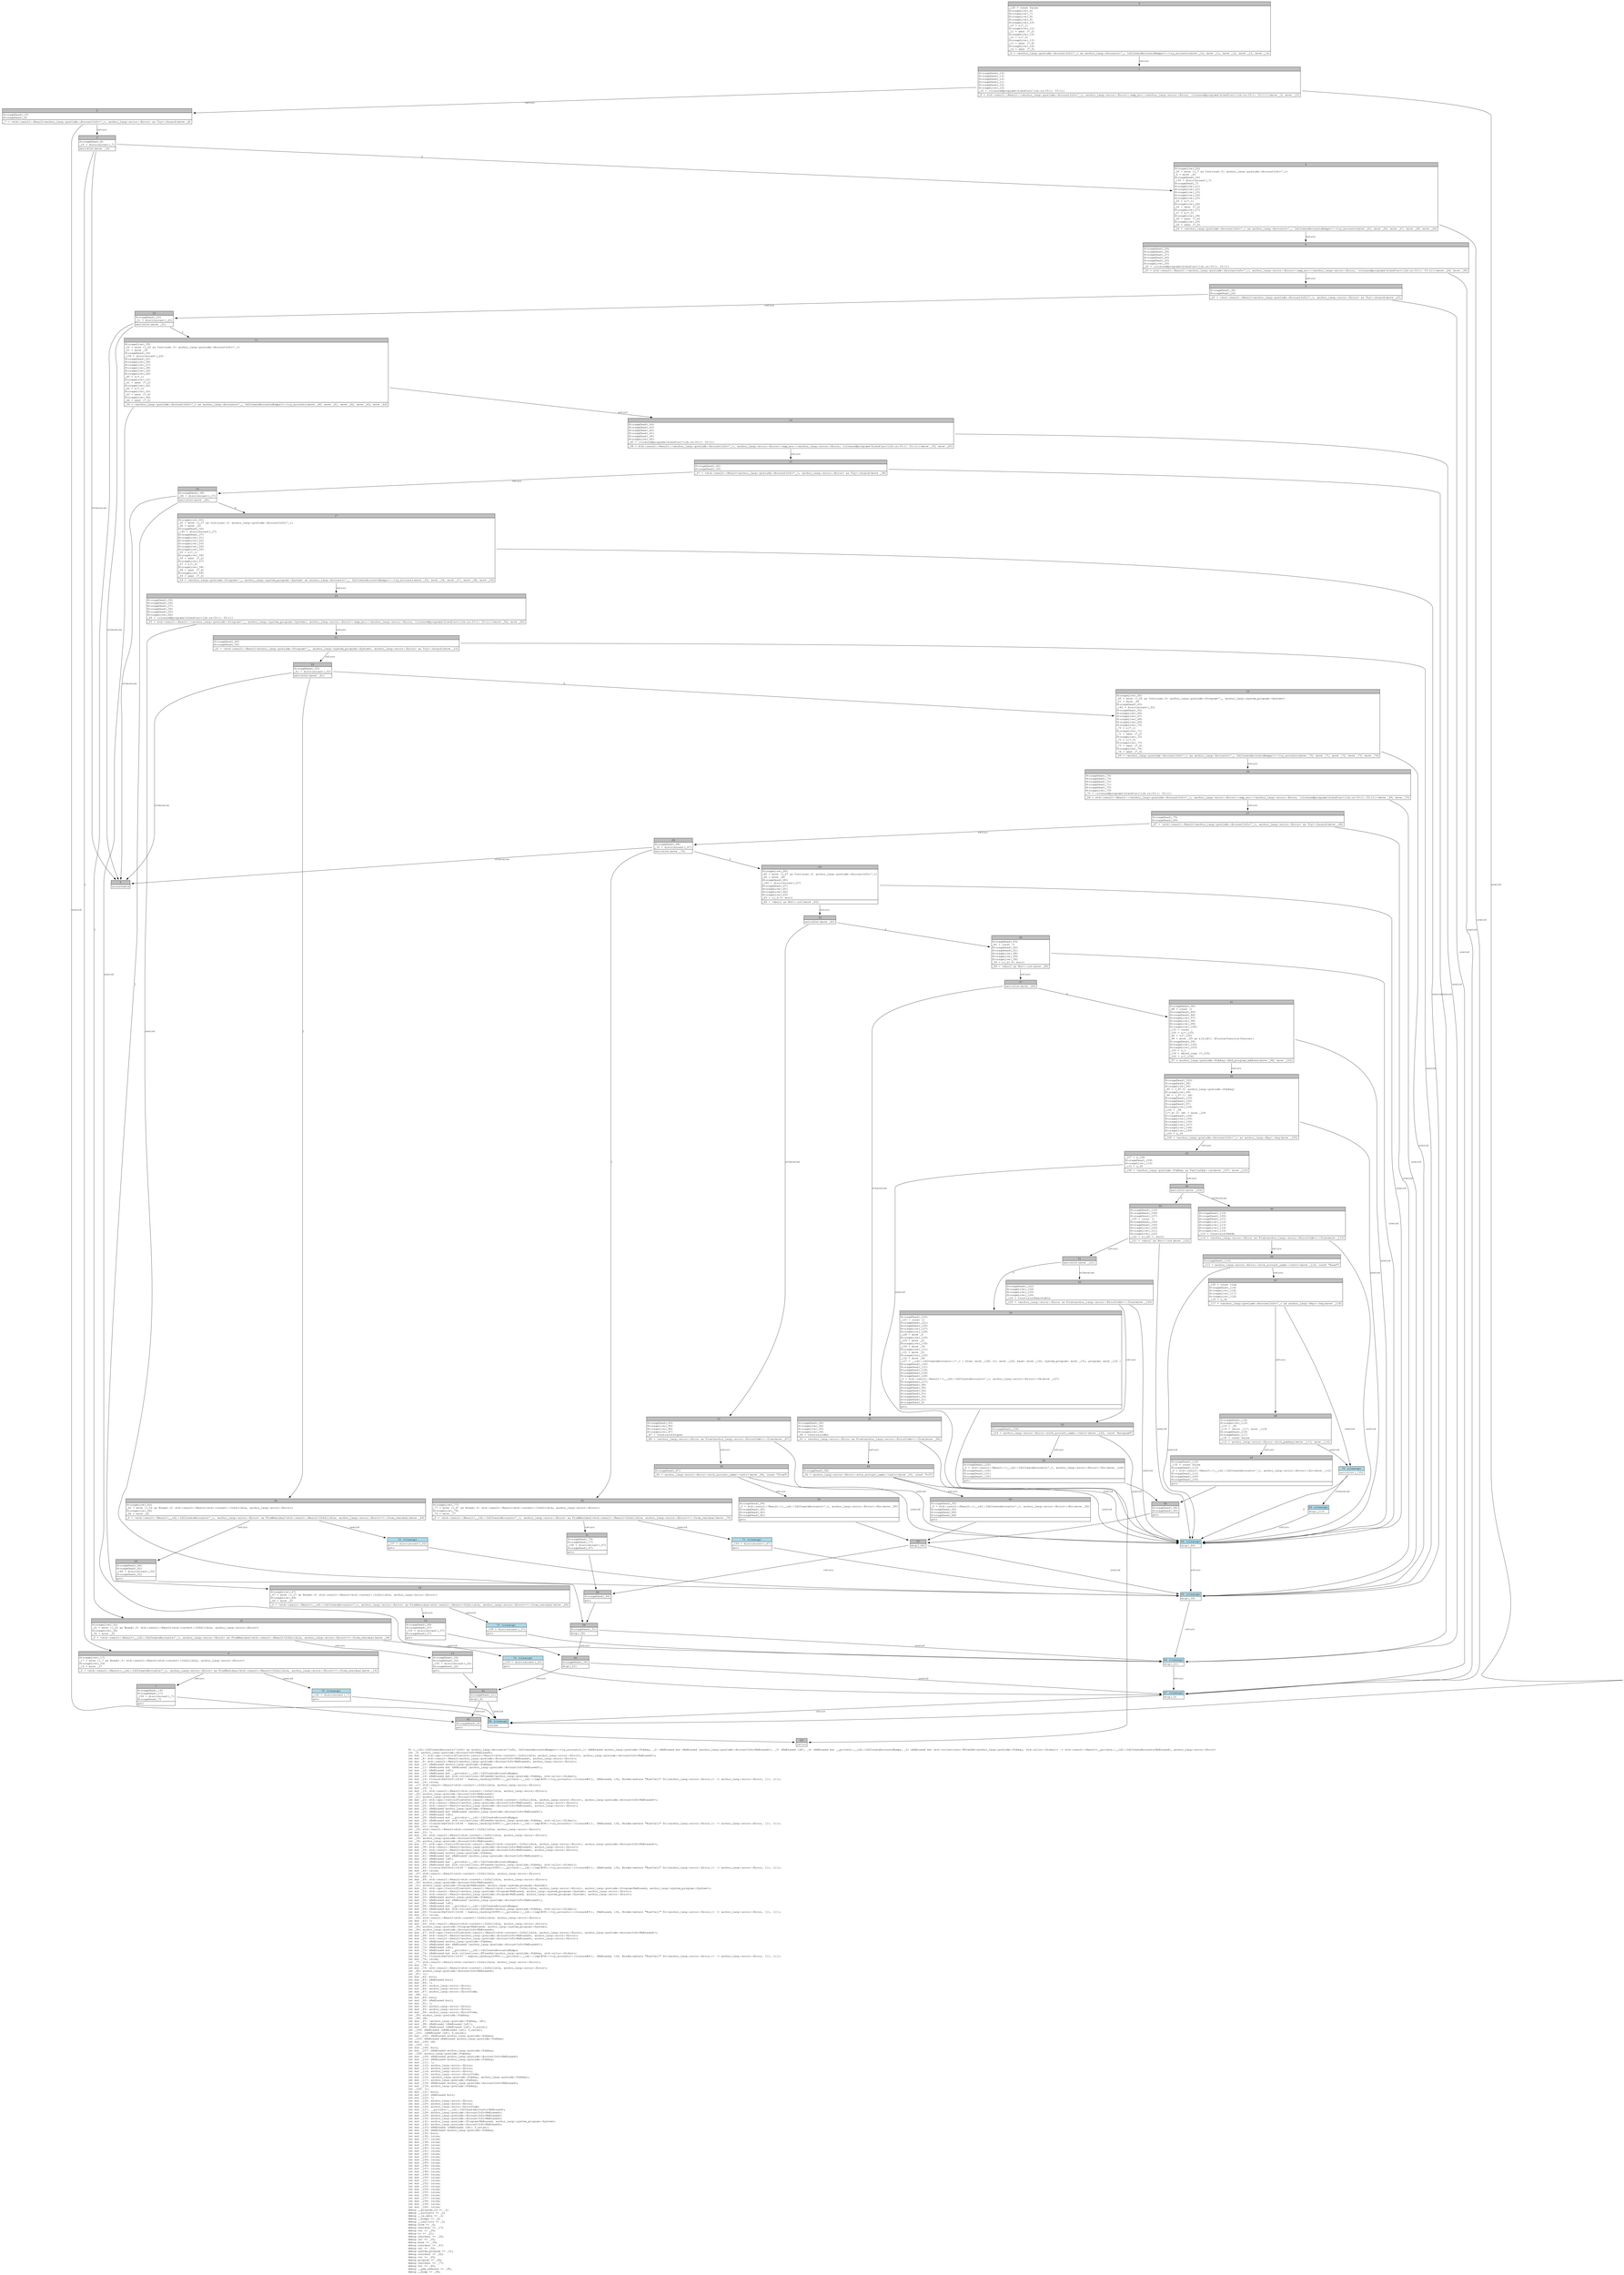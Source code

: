 digraph Mir_0_14142 {
    graph [fontname="Courier, monospace"];
    node [fontname="Courier, monospace"];
    edge [fontname="Courier, monospace"];
    label=<fn &lt;__idl::IdlCreateAccounts&lt;'info&gt; as anchor_lang::Accounts&lt;'info, IdlCreateAccountsBumps&gt;&gt;::try_accounts(_1: &amp;ReErased anchor_lang::prelude::Pubkey, _2: &amp;ReErased mut &amp;ReErased [anchor_lang::prelude::AccountInfo&lt;ReErased&gt;], _3: &amp;ReErased [u8], _4: &amp;ReErased mut __private::__idl::IdlCreateAccountsBumps, _5: &amp;ReErased mut std::collections::BTreeSet&lt;anchor_lang::prelude::Pubkey, std::alloc::Global&gt;) -&gt; std::result::Result&lt;__private::__idl::IdlCreateAccounts&lt;ReErased&gt;, anchor_lang::error::Error&gt;<br align="left"/>let _6: anchor_lang::prelude::AccountInfo&lt;ReErased&gt;;<br align="left"/>let mut _7: std::ops::ControlFlow&lt;std::result::Result&lt;std::convert::Infallible, anchor_lang::error::Error&gt;, anchor_lang::prelude::AccountInfo&lt;ReErased&gt;&gt;;<br align="left"/>let mut _8: std::result::Result&lt;anchor_lang::prelude::AccountInfo&lt;ReErased&gt;, anchor_lang::error::Error&gt;;<br align="left"/>let mut _9: std::result::Result&lt;anchor_lang::prelude::AccountInfo&lt;ReErased&gt;, anchor_lang::error::Error&gt;;<br align="left"/>let mut _10: &amp;ReErased anchor_lang::prelude::Pubkey;<br align="left"/>let mut _11: &amp;ReErased mut &amp;ReErased [anchor_lang::prelude::AccountInfo&lt;ReErased&gt;];<br align="left"/>let mut _12: &amp;ReErased [u8];<br align="left"/>let mut _13: &amp;ReErased mut __private::__idl::IdlCreateAccountsBumps;<br align="left"/>let mut _14: &amp;ReErased mut std::collections::BTreeSet&lt;anchor_lang::prelude::Pubkey, std::alloc::Global&gt;;<br align="left"/>let mut _15: Closure(DefId(0:14143 ~ kamino_lending[6389]::__private::__idl::{impl#38}::try_accounts::{closure#0}), [ReErased, i32, Binder(extern &quot;RustCall&quot; fn((anchor_lang::error::Error,)) -&gt; anchor_lang::error::Error, []), ()]);<br align="left"/>let mut _16: isize;<br align="left"/>let _17: std::result::Result&lt;std::convert::Infallible, anchor_lang::error::Error&gt;;<br align="left"/>let mut _18: !;<br align="left"/>let mut _19: std::result::Result&lt;std::convert::Infallible, anchor_lang::error::Error&gt;;<br align="left"/>let _20: anchor_lang::prelude::AccountInfo&lt;ReErased&gt;;<br align="left"/>let _21: anchor_lang::prelude::AccountInfo&lt;ReErased&gt;;<br align="left"/>let mut _22: std::ops::ControlFlow&lt;std::result::Result&lt;std::convert::Infallible, anchor_lang::error::Error&gt;, anchor_lang::prelude::AccountInfo&lt;ReErased&gt;&gt;;<br align="left"/>let mut _23: std::result::Result&lt;anchor_lang::prelude::AccountInfo&lt;ReErased&gt;, anchor_lang::error::Error&gt;;<br align="left"/>let mut _24: std::result::Result&lt;anchor_lang::prelude::AccountInfo&lt;ReErased&gt;, anchor_lang::error::Error&gt;;<br align="left"/>let mut _25: &amp;ReErased anchor_lang::prelude::Pubkey;<br align="left"/>let mut _26: &amp;ReErased mut &amp;ReErased [anchor_lang::prelude::AccountInfo&lt;ReErased&gt;];<br align="left"/>let mut _27: &amp;ReErased [u8];<br align="left"/>let mut _28: &amp;ReErased mut __private::__idl::IdlCreateAccountsBumps;<br align="left"/>let mut _29: &amp;ReErased mut std::collections::BTreeSet&lt;anchor_lang::prelude::Pubkey, std::alloc::Global&gt;;<br align="left"/>let mut _30: Closure(DefId(0:14144 ~ kamino_lending[6389]::__private::__idl::{impl#38}::try_accounts::{closure#1}), [ReErased, i32, Binder(extern &quot;RustCall&quot; fn((anchor_lang::error::Error,)) -&gt; anchor_lang::error::Error, []), ()]);<br align="left"/>let mut _31: isize;<br align="left"/>let _32: std::result::Result&lt;std::convert::Infallible, anchor_lang::error::Error&gt;;<br align="left"/>let mut _33: !;<br align="left"/>let mut _34: std::result::Result&lt;std::convert::Infallible, anchor_lang::error::Error&gt;;<br align="left"/>let _35: anchor_lang::prelude::AccountInfo&lt;ReErased&gt;;<br align="left"/>let _36: anchor_lang::prelude::AccountInfo&lt;ReErased&gt;;<br align="left"/>let mut _37: std::ops::ControlFlow&lt;std::result::Result&lt;std::convert::Infallible, anchor_lang::error::Error&gt;, anchor_lang::prelude::AccountInfo&lt;ReErased&gt;&gt;;<br align="left"/>let mut _38: std::result::Result&lt;anchor_lang::prelude::AccountInfo&lt;ReErased&gt;, anchor_lang::error::Error&gt;;<br align="left"/>let mut _39: std::result::Result&lt;anchor_lang::prelude::AccountInfo&lt;ReErased&gt;, anchor_lang::error::Error&gt;;<br align="left"/>let mut _40: &amp;ReErased anchor_lang::prelude::Pubkey;<br align="left"/>let mut _41: &amp;ReErased mut &amp;ReErased [anchor_lang::prelude::AccountInfo&lt;ReErased&gt;];<br align="left"/>let mut _42: &amp;ReErased [u8];<br align="left"/>let mut _43: &amp;ReErased mut __private::__idl::IdlCreateAccountsBumps;<br align="left"/>let mut _44: &amp;ReErased mut std::collections::BTreeSet&lt;anchor_lang::prelude::Pubkey, std::alloc::Global&gt;;<br align="left"/>let mut _45: Closure(DefId(0:14145 ~ kamino_lending[6389]::__private::__idl::{impl#38}::try_accounts::{closure#2}), [ReErased, i32, Binder(extern &quot;RustCall&quot; fn((anchor_lang::error::Error,)) -&gt; anchor_lang::error::Error, []), ()]);<br align="left"/>let mut _46: isize;<br align="left"/>let _47: std::result::Result&lt;std::convert::Infallible, anchor_lang::error::Error&gt;;<br align="left"/>let mut _48: !;<br align="left"/>let mut _49: std::result::Result&lt;std::convert::Infallible, anchor_lang::error::Error&gt;;<br align="left"/>let _50: anchor_lang::prelude::AccountInfo&lt;ReErased&gt;;<br align="left"/>let _51: anchor_lang::prelude::Program&lt;ReErased, anchor_lang::system_program::System&gt;;<br align="left"/>let mut _52: std::ops::ControlFlow&lt;std::result::Result&lt;std::convert::Infallible, anchor_lang::error::Error&gt;, anchor_lang::prelude::Program&lt;ReErased, anchor_lang::system_program::System&gt;&gt;;<br align="left"/>let mut _53: std::result::Result&lt;anchor_lang::prelude::Program&lt;ReErased, anchor_lang::system_program::System&gt;, anchor_lang::error::Error&gt;;<br align="left"/>let mut _54: std::result::Result&lt;anchor_lang::prelude::Program&lt;ReErased, anchor_lang::system_program::System&gt;, anchor_lang::error::Error&gt;;<br align="left"/>let mut _55: &amp;ReErased anchor_lang::prelude::Pubkey;<br align="left"/>let mut _56: &amp;ReErased mut &amp;ReErased [anchor_lang::prelude::AccountInfo&lt;ReErased&gt;];<br align="left"/>let mut _57: &amp;ReErased [u8];<br align="left"/>let mut _58: &amp;ReErased mut __private::__idl::IdlCreateAccountsBumps;<br align="left"/>let mut _59: &amp;ReErased mut std::collections::BTreeSet&lt;anchor_lang::prelude::Pubkey, std::alloc::Global&gt;;<br align="left"/>let mut _60: Closure(DefId(0:14146 ~ kamino_lending[6389]::__private::__idl::{impl#38}::try_accounts::{closure#3}), [ReErased, i32, Binder(extern &quot;RustCall&quot; fn((anchor_lang::error::Error,)) -&gt; anchor_lang::error::Error, []), ()]);<br align="left"/>let mut _61: isize;<br align="left"/>let _62: std::result::Result&lt;std::convert::Infallible, anchor_lang::error::Error&gt;;<br align="left"/>let mut _63: !;<br align="left"/>let mut _64: std::result::Result&lt;std::convert::Infallible, anchor_lang::error::Error&gt;;<br align="left"/>let _65: anchor_lang::prelude::Program&lt;ReErased, anchor_lang::system_program::System&gt;;<br align="left"/>let _66: anchor_lang::prelude::AccountInfo&lt;ReErased&gt;;<br align="left"/>let mut _67: std::ops::ControlFlow&lt;std::result::Result&lt;std::convert::Infallible, anchor_lang::error::Error&gt;, anchor_lang::prelude::AccountInfo&lt;ReErased&gt;&gt;;<br align="left"/>let mut _68: std::result::Result&lt;anchor_lang::prelude::AccountInfo&lt;ReErased&gt;, anchor_lang::error::Error&gt;;<br align="left"/>let mut _69: std::result::Result&lt;anchor_lang::prelude::AccountInfo&lt;ReErased&gt;, anchor_lang::error::Error&gt;;<br align="left"/>let mut _70: &amp;ReErased anchor_lang::prelude::Pubkey;<br align="left"/>let mut _71: &amp;ReErased mut &amp;ReErased [anchor_lang::prelude::AccountInfo&lt;ReErased&gt;];<br align="left"/>let mut _72: &amp;ReErased [u8];<br align="left"/>let mut _73: &amp;ReErased mut __private::__idl::IdlCreateAccountsBumps;<br align="left"/>let mut _74: &amp;ReErased mut std::collections::BTreeSet&lt;anchor_lang::prelude::Pubkey, std::alloc::Global&gt;;<br align="left"/>let mut _75: Closure(DefId(0:14147 ~ kamino_lending[6389]::__private::__idl::{impl#38}::try_accounts::{closure#4}), [ReErased, i32, Binder(extern &quot;RustCall&quot; fn((anchor_lang::error::Error,)) -&gt; anchor_lang::error::Error, []), ()]);<br align="left"/>let mut _76: isize;<br align="left"/>let _77: std::result::Result&lt;std::convert::Infallible, anchor_lang::error::Error&gt;;<br align="left"/>let mut _78: !;<br align="left"/>let mut _79: std::result::Result&lt;std::convert::Infallible, anchor_lang::error::Error&gt;;<br align="left"/>let _80: anchor_lang::prelude::AccountInfo&lt;ReErased&gt;;<br align="left"/>let _81: ();<br align="left"/>let mut _82: bool;<br align="left"/>let mut _83: &amp;ReErased bool;<br align="left"/>let mut _84: !;<br align="left"/>let mut _85: anchor_lang::error::Error;<br align="left"/>let mut _86: anchor_lang::error::Error;<br align="left"/>let mut _87: anchor_lang::error::ErrorCode;<br align="left"/>let _88: ();<br align="left"/>let mut _89: bool;<br align="left"/>let mut _90: &amp;ReErased bool;<br align="left"/>let mut _91: !;<br align="left"/>let mut _92: anchor_lang::error::Error;<br align="left"/>let mut _93: anchor_lang::error::Error;<br align="left"/>let mut _94: anchor_lang::error::ErrorCode;<br align="left"/>let _95: anchor_lang::prelude::Pubkey;<br align="left"/>let _96: u8;<br align="left"/>let mut _97: (anchor_lang::prelude::Pubkey, u8);<br align="left"/>let mut _98: &amp;ReErased [&amp;ReErased [u8]];<br align="left"/>let mut _99: &amp;ReErased [&amp;ReErased [u8]; 0_usize];<br align="left"/>let _100: &amp;ReErased [&amp;ReErased [u8]; 0_usize];<br align="left"/>let _101: [&amp;ReErased [u8]; 0_usize];<br align="left"/>let mut _102: &amp;ReErased anchor_lang::prelude::Pubkey;<br align="left"/>let _103: &amp;ReErased &amp;ReErased anchor_lang::prelude::Pubkey;<br align="left"/>let mut _104: u8;<br align="left"/>let _105: ();<br align="left"/>let mut _106: bool;<br align="left"/>let mut _107: &amp;ReErased anchor_lang::prelude::Pubkey;<br align="left"/>let _108: anchor_lang::prelude::Pubkey;<br align="left"/>let mut _109: &amp;ReErased anchor_lang::prelude::AccountInfo&lt;ReErased&gt;;<br align="left"/>let mut _110: &amp;ReErased anchor_lang::prelude::Pubkey;<br align="left"/>let mut _111: !;<br align="left"/>let mut _112: anchor_lang::error::Error;<br align="left"/>let mut _113: anchor_lang::error::Error;<br align="left"/>let mut _114: anchor_lang::error::Error;<br align="left"/>let mut _115: anchor_lang::error::ErrorCode;<br align="left"/>let mut _116: (anchor_lang::prelude::Pubkey, anchor_lang::prelude::Pubkey);<br align="left"/>let mut _117: anchor_lang::prelude::Pubkey;<br align="left"/>let mut _118: &amp;ReErased anchor_lang::prelude::AccountInfo&lt;ReErased&gt;;<br align="left"/>let mut _119: anchor_lang::prelude::Pubkey;<br align="left"/>let _120: ();<br align="left"/>let mut _121: bool;<br align="left"/>let mut _122: &amp;ReErased bool;<br align="left"/>let mut _123: !;<br align="left"/>let mut _124: anchor_lang::error::Error;<br align="left"/>let mut _125: anchor_lang::error::Error;<br align="left"/>let mut _126: anchor_lang::error::ErrorCode;<br align="left"/>let mut _127: __private::__idl::IdlCreateAccounts&lt;ReErased&gt;;<br align="left"/>let mut _128: anchor_lang::prelude::AccountInfo&lt;ReErased&gt;;<br align="left"/>let mut _129: anchor_lang::prelude::AccountInfo&lt;ReErased&gt;;<br align="left"/>let mut _130: anchor_lang::prelude::AccountInfo&lt;ReErased&gt;;<br align="left"/>let mut _131: anchor_lang::prelude::Program&lt;ReErased, anchor_lang::system_program::System&gt;;<br align="left"/>let mut _132: anchor_lang::prelude::AccountInfo&lt;ReErased&gt;;<br align="left"/>let mut _133: &amp;ReErased [&amp;ReErased [u8]; 0_usize];<br align="left"/>let mut _134: &amp;ReErased anchor_lang::prelude::Pubkey;<br align="left"/>let mut _135: bool;<br align="left"/>let mut _136: isize;<br align="left"/>let mut _137: isize;<br align="left"/>let mut _138: isize;<br align="left"/>let mut _139: isize;<br align="left"/>let mut _140: isize;<br align="left"/>let mut _141: isize;<br align="left"/>let mut _142: isize;<br align="left"/>let mut _143: isize;<br align="left"/>let mut _144: isize;<br align="left"/>let mut _145: isize;<br align="left"/>let mut _146: isize;<br align="left"/>let mut _147: isize;<br align="left"/>let mut _148: isize;<br align="left"/>let mut _149: isize;<br align="left"/>let mut _150: isize;<br align="left"/>let mut _151: isize;<br align="left"/>let mut _152: isize;<br align="left"/>let mut _153: isize;<br align="left"/>let mut _154: isize;<br align="left"/>let mut _155: isize;<br align="left"/>let mut _156: isize;<br align="left"/>let mut _157: isize;<br align="left"/>let mut _158: isize;<br align="left"/>let mut _159: isize;<br align="left"/>let mut _160: isize;<br align="left"/>debug __program_id =&gt; _1;<br align="left"/>debug __accounts =&gt; _2;<br align="left"/>debug __ix_data =&gt; _3;<br align="left"/>debug __bumps =&gt; _4;<br align="left"/>debug __reallocs =&gt; _5;<br align="left"/>debug from =&gt; _6;<br align="left"/>debug residual =&gt; _17;<br align="left"/>debug val =&gt; _20;<br align="left"/>debug to =&gt; _21;<br align="left"/>debug residual =&gt; _32;<br align="left"/>debug val =&gt; _35;<br align="left"/>debug base =&gt; _36;<br align="left"/>debug residual =&gt; _47;<br align="left"/>debug val =&gt; _50;<br align="left"/>debug system_program =&gt; _51;<br align="left"/>debug residual =&gt; _62;<br align="left"/>debug val =&gt; _65;<br align="left"/>debug program =&gt; _66;<br align="left"/>debug residual =&gt; _77;<br align="left"/>debug val =&gt; _80;<br align="left"/>debug __pda_address =&gt; _95;<br align="left"/>debug __bump =&gt; _96;<br align="left"/>>;
    bb0__0_14142 [shape="none", label=<<table border="0" cellborder="1" cellspacing="0"><tr><td bgcolor="gray" align="center" colspan="1">0</td></tr><tr><td align="left" balign="left">_135 = const false<br/>StorageLive(_6)<br/>StorageLive(_7)<br/>StorageLive(_8)<br/>StorageLive(_9)<br/>StorageLive(_10)<br/>_10 = &amp;(*_1)<br/>StorageLive(_11)<br/>_11 = &amp;mut (*_2)<br/>StorageLive(_12)<br/>_12 = &amp;(*_3)<br/>StorageLive(_13)<br/>_13 = &amp;mut (*_4)<br/>StorageLive(_14)<br/>_14 = &amp;mut (*_5)<br/></td></tr><tr><td align="left">_9 = &lt;anchor_lang::prelude::AccountInfo&lt;'_&gt; as anchor_lang::Accounts&lt;'_, IdlCreateAccountsBumps&gt;&gt;::try_accounts(move _10, move _11, move _12, move _13, move _14)</td></tr></table>>];
    bb1__0_14142 [shape="none", label=<<table border="0" cellborder="1" cellspacing="0"><tr><td bgcolor="gray" align="center" colspan="1">1</td></tr><tr><td align="left" balign="left">StorageDead(_14)<br/>StorageDead(_13)<br/>StorageDead(_12)<br/>StorageDead(_11)<br/>StorageDead(_10)<br/>StorageLive(_15)<br/>_15 = {closure@programs\klend\src\lib.rs:33:1: 33:11}<br/></td></tr><tr><td align="left">_8 = std::result::Result::&lt;anchor_lang::prelude::AccountInfo&lt;'_&gt;, anchor_lang::error::Error&gt;::map_err::&lt;anchor_lang::error::Error, {closure@programs\klend\src\lib.rs:33:1: 33:11}&gt;(move _9, move _15)</td></tr></table>>];
    bb2__0_14142 [shape="none", label=<<table border="0" cellborder="1" cellspacing="0"><tr><td bgcolor="gray" align="center" colspan="1">2</td></tr><tr><td align="left" balign="left">StorageDead(_15)<br/>StorageDead(_9)<br/></td></tr><tr><td align="left">_7 = &lt;std::result::Result&lt;anchor_lang::prelude::AccountInfo&lt;'_&gt;, anchor_lang::error::Error&gt; as Try&gt;::branch(move _8)</td></tr></table>>];
    bb3__0_14142 [shape="none", label=<<table border="0" cellborder="1" cellspacing="0"><tr><td bgcolor="gray" align="center" colspan="1">3</td></tr><tr><td align="left" balign="left">StorageDead(_8)<br/>_16 = discriminant(_7)<br/></td></tr><tr><td align="left">switchInt(move _16)</td></tr></table>>];
    bb4__0_14142 [shape="none", label=<<table border="0" cellborder="1" cellspacing="0"><tr><td bgcolor="gray" align="center" colspan="1">4</td></tr><tr><td align="left" balign="left">StorageLive(_20)<br/>_20 = move ((_7 as Continue).0: anchor_lang::prelude::AccountInfo&lt;'_&gt;)<br/>_6 = move _20<br/>StorageDead(_20)<br/>_136 = discriminant(_7)<br/>StorageDead(_7)<br/>StorageLive(_21)<br/>StorageLive(_22)<br/>StorageLive(_23)<br/>StorageLive(_24)<br/>StorageLive(_25)<br/>_25 = &amp;(*_1)<br/>StorageLive(_26)<br/>_26 = &amp;mut (*_2)<br/>StorageLive(_27)<br/>_27 = &amp;(*_3)<br/>StorageLive(_28)<br/>_28 = &amp;mut (*_4)<br/>StorageLive(_29)<br/>_29 = &amp;mut (*_5)<br/></td></tr><tr><td align="left">_24 = &lt;anchor_lang::prelude::AccountInfo&lt;'_&gt; as anchor_lang::Accounts&lt;'_, IdlCreateAccountsBumps&gt;&gt;::try_accounts(move _25, move _26, move _27, move _28, move _29)</td></tr></table>>];
    bb5__0_14142 [shape="none", label=<<table border="0" cellborder="1" cellspacing="0"><tr><td bgcolor="gray" align="center" colspan="1">5</td></tr><tr><td align="left">unreachable</td></tr></table>>];
    bb6__0_14142 [shape="none", label=<<table border="0" cellborder="1" cellspacing="0"><tr><td bgcolor="gray" align="center" colspan="1">6</td></tr><tr><td align="left" balign="left">StorageLive(_17)<br/>_17 = move ((_7 as Break).0: std::result::Result&lt;std::convert::Infallible, anchor_lang::error::Error&gt;)<br/>StorageLive(_19)<br/>_19 = move _17<br/></td></tr><tr><td align="left">_0 = &lt;std::result::Result&lt;__idl::IdlCreateAccounts&lt;'_&gt;, anchor_lang::error::Error&gt; as FromResidual&lt;std::result::Result&lt;Infallible, anchor_lang::error::Error&gt;&gt;&gt;::from_residual(move _19)</td></tr></table>>];
    bb7__0_14142 [shape="none", label=<<table border="0" cellborder="1" cellspacing="0"><tr><td bgcolor="gray" align="center" colspan="1">7</td></tr><tr><td align="left" balign="left">StorageDead(_19)<br/>StorageDead(_17)<br/>_154 = discriminant(_7)<br/>StorageDead(_7)<br/></td></tr><tr><td align="left">goto</td></tr></table>>];
    bb8__0_14142 [shape="none", label=<<table border="0" cellborder="1" cellspacing="0"><tr><td bgcolor="gray" align="center" colspan="1">8</td></tr><tr><td align="left" balign="left">StorageDead(_29)<br/>StorageDead(_28)<br/>StorageDead(_27)<br/>StorageDead(_26)<br/>StorageDead(_25)<br/>StorageLive(_30)<br/>_30 = {closure@programs\klend\src\lib.rs:33:1: 33:11}<br/></td></tr><tr><td align="left">_23 = std::result::Result::&lt;anchor_lang::prelude::AccountInfo&lt;'_&gt;, anchor_lang::error::Error&gt;::map_err::&lt;anchor_lang::error::Error, {closure@programs\klend\src\lib.rs:33:1: 33:11}&gt;(move _24, move _30)</td></tr></table>>];
    bb9__0_14142 [shape="none", label=<<table border="0" cellborder="1" cellspacing="0"><tr><td bgcolor="gray" align="center" colspan="1">9</td></tr><tr><td align="left" balign="left">StorageDead(_30)<br/>StorageDead(_24)<br/></td></tr><tr><td align="left">_22 = &lt;std::result::Result&lt;anchor_lang::prelude::AccountInfo&lt;'_&gt;, anchor_lang::error::Error&gt; as Try&gt;::branch(move _23)</td></tr></table>>];
    bb10__0_14142 [shape="none", label=<<table border="0" cellborder="1" cellspacing="0"><tr><td bgcolor="gray" align="center" colspan="1">10</td></tr><tr><td align="left" balign="left">StorageDead(_23)<br/>_31 = discriminant(_22)<br/></td></tr><tr><td align="left">switchInt(move _31)</td></tr></table>>];
    bb11__0_14142 [shape="none", label=<<table border="0" cellborder="1" cellspacing="0"><tr><td bgcolor="gray" align="center" colspan="1">11</td></tr><tr><td align="left" balign="left">StorageLive(_35)<br/>_35 = move ((_22 as Continue).0: anchor_lang::prelude::AccountInfo&lt;'_&gt;)<br/>_21 = move _35<br/>StorageDead(_35)<br/>_138 = discriminant(_22)<br/>StorageDead(_22)<br/>StorageLive(_36)<br/>StorageLive(_37)<br/>StorageLive(_38)<br/>StorageLive(_39)<br/>StorageLive(_40)<br/>_40 = &amp;(*_1)<br/>StorageLive(_41)<br/>_41 = &amp;mut (*_2)<br/>StorageLive(_42)<br/>_42 = &amp;(*_3)<br/>StorageLive(_43)<br/>_43 = &amp;mut (*_4)<br/>StorageLive(_44)<br/>_44 = &amp;mut (*_5)<br/></td></tr><tr><td align="left">_39 = &lt;anchor_lang::prelude::AccountInfo&lt;'_&gt; as anchor_lang::Accounts&lt;'_, IdlCreateAccountsBumps&gt;&gt;::try_accounts(move _40, move _41, move _42, move _43, move _44)</td></tr></table>>];
    bb12__0_14142 [shape="none", label=<<table border="0" cellborder="1" cellspacing="0"><tr><td bgcolor="gray" align="center" colspan="1">12</td></tr><tr><td align="left" balign="left">StorageLive(_32)<br/>_32 = move ((_22 as Break).0: std::result::Result&lt;std::convert::Infallible, anchor_lang::error::Error&gt;)<br/>StorageLive(_34)<br/>_34 = move _32<br/></td></tr><tr><td align="left">_0 = &lt;std::result::Result&lt;__idl::IdlCreateAccounts&lt;'_&gt;, anchor_lang::error::Error&gt; as FromResidual&lt;std::result::Result&lt;Infallible, anchor_lang::error::Error&gt;&gt;&gt;::from_residual(move _34)</td></tr></table>>];
    bb13__0_14142 [shape="none", label=<<table border="0" cellborder="1" cellspacing="0"><tr><td bgcolor="gray" align="center" colspan="1">13</td></tr><tr><td align="left" balign="left">StorageDead(_34)<br/>StorageDead(_32)<br/>_152 = discriminant(_22)<br/>StorageDead(_22)<br/></td></tr><tr><td align="left">goto</td></tr></table>>];
    bb14__0_14142 [shape="none", label=<<table border="0" cellborder="1" cellspacing="0"><tr><td bgcolor="gray" align="center" colspan="1">14</td></tr><tr><td align="left" balign="left">StorageDead(_44)<br/>StorageDead(_43)<br/>StorageDead(_42)<br/>StorageDead(_41)<br/>StorageDead(_40)<br/>StorageLive(_45)<br/>_45 = {closure@programs\klend\src\lib.rs:33:1: 33:11}<br/></td></tr><tr><td align="left">_38 = std::result::Result::&lt;anchor_lang::prelude::AccountInfo&lt;'_&gt;, anchor_lang::error::Error&gt;::map_err::&lt;anchor_lang::error::Error, {closure@programs\klend\src\lib.rs:33:1: 33:11}&gt;(move _39, move _45)</td></tr></table>>];
    bb15__0_14142 [shape="none", label=<<table border="0" cellborder="1" cellspacing="0"><tr><td bgcolor="gray" align="center" colspan="1">15</td></tr><tr><td align="left" balign="left">StorageDead(_45)<br/>StorageDead(_39)<br/></td></tr><tr><td align="left">_37 = &lt;std::result::Result&lt;anchor_lang::prelude::AccountInfo&lt;'_&gt;, anchor_lang::error::Error&gt; as Try&gt;::branch(move _38)</td></tr></table>>];
    bb16__0_14142 [shape="none", label=<<table border="0" cellborder="1" cellspacing="0"><tr><td bgcolor="gray" align="center" colspan="1">16</td></tr><tr><td align="left" balign="left">StorageDead(_38)<br/>_46 = discriminant(_37)<br/></td></tr><tr><td align="left">switchInt(move _46)</td></tr></table>>];
    bb17__0_14142 [shape="none", label=<<table border="0" cellborder="1" cellspacing="0"><tr><td bgcolor="gray" align="center" colspan="1">17</td></tr><tr><td align="left" balign="left">StorageLive(_50)<br/>_50 = move ((_37 as Continue).0: anchor_lang::prelude::AccountInfo&lt;'_&gt;)<br/>_36 = move _50<br/>StorageDead(_50)<br/>_140 = discriminant(_37)<br/>StorageDead(_37)<br/>StorageLive(_51)<br/>StorageLive(_52)<br/>StorageLive(_53)<br/>StorageLive(_54)<br/>StorageLive(_55)<br/>_55 = &amp;(*_1)<br/>StorageLive(_56)<br/>_56 = &amp;mut (*_2)<br/>StorageLive(_57)<br/>_57 = &amp;(*_3)<br/>StorageLive(_58)<br/>_58 = &amp;mut (*_4)<br/>StorageLive(_59)<br/>_59 = &amp;mut (*_5)<br/></td></tr><tr><td align="left">_54 = &lt;anchor_lang::prelude::Program&lt;'_, anchor_lang::system_program::System&gt; as anchor_lang::Accounts&lt;'_, IdlCreateAccountsBumps&gt;&gt;::try_accounts(move _55, move _56, move _57, move _58, move _59)</td></tr></table>>];
    bb18__0_14142 [shape="none", label=<<table border="0" cellborder="1" cellspacing="0"><tr><td bgcolor="gray" align="center" colspan="1">18</td></tr><tr><td align="left" balign="left">StorageLive(_47)<br/>_47 = move ((_37 as Break).0: std::result::Result&lt;std::convert::Infallible, anchor_lang::error::Error&gt;)<br/>StorageLive(_49)<br/>_49 = move _47<br/></td></tr><tr><td align="left">_0 = &lt;std::result::Result&lt;__idl::IdlCreateAccounts&lt;'_&gt;, anchor_lang::error::Error&gt; as FromResidual&lt;std::result::Result&lt;Infallible, anchor_lang::error::Error&gt;&gt;&gt;::from_residual(move _49)</td></tr></table>>];
    bb19__0_14142 [shape="none", label=<<table border="0" cellborder="1" cellspacing="0"><tr><td bgcolor="gray" align="center" colspan="1">19</td></tr><tr><td align="left" balign="left">StorageDead(_49)<br/>StorageDead(_47)<br/>_150 = discriminant(_37)<br/>StorageDead(_37)<br/></td></tr><tr><td align="left">goto</td></tr></table>>];
    bb20__0_14142 [shape="none", label=<<table border="0" cellborder="1" cellspacing="0"><tr><td bgcolor="gray" align="center" colspan="1">20</td></tr><tr><td align="left" balign="left">StorageDead(_59)<br/>StorageDead(_58)<br/>StorageDead(_57)<br/>StorageDead(_56)<br/>StorageDead(_55)<br/>StorageLive(_60)<br/>_60 = {closure@programs\klend\src\lib.rs:33:1: 33:11}<br/></td></tr><tr><td align="left">_53 = std::result::Result::&lt;anchor_lang::prelude::Program&lt;'_, anchor_lang::system_program::System&gt;, anchor_lang::error::Error&gt;::map_err::&lt;anchor_lang::error::Error, {closure@programs\klend\src\lib.rs:33:1: 33:11}&gt;(move _54, move _60)</td></tr></table>>];
    bb21__0_14142 [shape="none", label=<<table border="0" cellborder="1" cellspacing="0"><tr><td bgcolor="gray" align="center" colspan="1">21</td></tr><tr><td align="left" balign="left">StorageDead(_60)<br/>StorageDead(_54)<br/></td></tr><tr><td align="left">_52 = &lt;std::result::Result&lt;anchor_lang::prelude::Program&lt;'_, anchor_lang::system_program::System&gt;, anchor_lang::error::Error&gt; as Try&gt;::branch(move _53)</td></tr></table>>];
    bb22__0_14142 [shape="none", label=<<table border="0" cellborder="1" cellspacing="0"><tr><td bgcolor="gray" align="center" colspan="1">22</td></tr><tr><td align="left" balign="left">StorageDead(_53)<br/>_61 = discriminant(_52)<br/></td></tr><tr><td align="left">switchInt(move _61)</td></tr></table>>];
    bb23__0_14142 [shape="none", label=<<table border="0" cellborder="1" cellspacing="0"><tr><td bgcolor="gray" align="center" colspan="1">23</td></tr><tr><td align="left" balign="left">StorageLive(_65)<br/>_65 = move ((_52 as Continue).0: anchor_lang::prelude::Program&lt;'_, anchor_lang::system_program::System&gt;)<br/>_51 = move _65<br/>StorageDead(_65)<br/>_142 = discriminant(_52)<br/>StorageDead(_52)<br/>StorageLive(_66)<br/>StorageLive(_67)<br/>StorageLive(_68)<br/>StorageLive(_69)<br/>StorageLive(_70)<br/>_70 = &amp;(*_1)<br/>StorageLive(_71)<br/>_71 = &amp;mut (*_2)<br/>StorageLive(_72)<br/>_72 = &amp;(*_3)<br/>StorageLive(_73)<br/>_73 = &amp;mut (*_4)<br/>StorageLive(_74)<br/>_74 = &amp;mut (*_5)<br/></td></tr><tr><td align="left">_69 = &lt;anchor_lang::prelude::AccountInfo&lt;'_&gt; as anchor_lang::Accounts&lt;'_, IdlCreateAccountsBumps&gt;&gt;::try_accounts(move _70, move _71, move _72, move _73, move _74)</td></tr></table>>];
    bb24__0_14142 [shape="none", label=<<table border="0" cellborder="1" cellspacing="0"><tr><td bgcolor="gray" align="center" colspan="1">24</td></tr><tr><td align="left" balign="left">StorageLive(_62)<br/>_62 = move ((_52 as Break).0: std::result::Result&lt;std::convert::Infallible, anchor_lang::error::Error&gt;)<br/>StorageLive(_64)<br/>_64 = move _62<br/></td></tr><tr><td align="left">_0 = &lt;std::result::Result&lt;__idl::IdlCreateAccounts&lt;'_&gt;, anchor_lang::error::Error&gt; as FromResidual&lt;std::result::Result&lt;Infallible, anchor_lang::error::Error&gt;&gt;&gt;::from_residual(move _64)</td></tr></table>>];
    bb25__0_14142 [shape="none", label=<<table border="0" cellborder="1" cellspacing="0"><tr><td bgcolor="gray" align="center" colspan="1">25</td></tr><tr><td align="left" balign="left">StorageDead(_64)<br/>StorageDead(_62)<br/>_148 = discriminant(_52)<br/>StorageDead(_52)<br/></td></tr><tr><td align="left">goto</td></tr></table>>];
    bb26__0_14142 [shape="none", label=<<table border="0" cellborder="1" cellspacing="0"><tr><td bgcolor="gray" align="center" colspan="1">26</td></tr><tr><td align="left" balign="left">StorageDead(_74)<br/>StorageDead(_73)<br/>StorageDead(_72)<br/>StorageDead(_71)<br/>StorageDead(_70)<br/>StorageLive(_75)<br/>_75 = {closure@programs\klend\src\lib.rs:33:1: 33:11}<br/></td></tr><tr><td align="left">_68 = std::result::Result::&lt;anchor_lang::prelude::AccountInfo&lt;'_&gt;, anchor_lang::error::Error&gt;::map_err::&lt;anchor_lang::error::Error, {closure@programs\klend\src\lib.rs:33:1: 33:11}&gt;(move _69, move _75)</td></tr></table>>];
    bb27__0_14142 [shape="none", label=<<table border="0" cellborder="1" cellspacing="0"><tr><td bgcolor="gray" align="center" colspan="1">27</td></tr><tr><td align="left" balign="left">StorageDead(_75)<br/>StorageDead(_69)<br/></td></tr><tr><td align="left">_67 = &lt;std::result::Result&lt;anchor_lang::prelude::AccountInfo&lt;'_&gt;, anchor_lang::error::Error&gt; as Try&gt;::branch(move _68)</td></tr></table>>];
    bb28__0_14142 [shape="none", label=<<table border="0" cellborder="1" cellspacing="0"><tr><td bgcolor="gray" align="center" colspan="1">28</td></tr><tr><td align="left" balign="left">StorageDead(_68)<br/>_76 = discriminant(_67)<br/></td></tr><tr><td align="left">switchInt(move _76)</td></tr></table>>];
    bb29__0_14142 [shape="none", label=<<table border="0" cellborder="1" cellspacing="0"><tr><td bgcolor="gray" align="center" colspan="1">29</td></tr><tr><td align="left" balign="left">StorageLive(_80)<br/>_80 = move ((_67 as Continue).0: anchor_lang::prelude::AccountInfo&lt;'_&gt;)<br/>_66 = move _80<br/>StorageDead(_80)<br/>_144 = discriminant(_67)<br/>StorageDead(_67)<br/>StorageLive(_81)<br/>StorageLive(_82)<br/>StorageLive(_83)<br/>_83 = &amp;(_6.5: bool)<br/></td></tr><tr><td align="left">_82 = &lt;&amp;bool as Not&gt;::not(move _83)</td></tr></table>>];
    bb30__0_14142 [shape="none", label=<<table border="0" cellborder="1" cellspacing="0"><tr><td bgcolor="gray" align="center" colspan="1">30</td></tr><tr><td align="left" balign="left">StorageLive(_77)<br/>_77 = move ((_67 as Break).0: std::result::Result&lt;std::convert::Infallible, anchor_lang::error::Error&gt;)<br/>StorageLive(_79)<br/>_79 = move _77<br/></td></tr><tr><td align="left">_0 = &lt;std::result::Result&lt;__idl::IdlCreateAccounts&lt;'_&gt;, anchor_lang::error::Error&gt; as FromResidual&lt;std::result::Result&lt;Infallible, anchor_lang::error::Error&gt;&gt;&gt;::from_residual(move _79)</td></tr></table>>];
    bb31__0_14142 [shape="none", label=<<table border="0" cellborder="1" cellspacing="0"><tr><td bgcolor="gray" align="center" colspan="1">31</td></tr><tr><td align="left" balign="left">StorageDead(_79)<br/>StorageDead(_77)<br/>_146 = discriminant(_67)<br/>StorageDead(_67)<br/></td></tr><tr><td align="left">goto</td></tr></table>>];
    bb32__0_14142 [shape="none", label=<<table border="0" cellborder="1" cellspacing="0"><tr><td bgcolor="gray" align="center" colspan="1">32</td></tr><tr><td align="left">switchInt(move _82)</td></tr></table>>];
    bb33__0_14142 [shape="none", label=<<table border="0" cellborder="1" cellspacing="0"><tr><td bgcolor="gray" align="center" colspan="1">33</td></tr><tr><td align="left" balign="left">StorageDead(_83)<br/>StorageLive(_85)<br/>StorageLive(_86)<br/>StorageLive(_87)<br/>_87 = ConstraintSigner<br/></td></tr><tr><td align="left">_86 = &lt;anchor_lang::error::Error as From&lt;anchor_lang::error::ErrorCode&gt;&gt;::from(move _87)</td></tr></table>>];
    bb34__0_14142 [shape="none", label=<<table border="0" cellborder="1" cellspacing="0"><tr><td bgcolor="gray" align="center" colspan="1">34</td></tr><tr><td align="left" balign="left">StorageDead(_87)<br/></td></tr><tr><td align="left">_85 = anchor_lang::error::Error::with_account_name::&lt;&amp;str&gt;(move _86, const &quot;from&quot;)</td></tr></table>>];
    bb35__0_14142 [shape="none", label=<<table border="0" cellborder="1" cellspacing="0"><tr><td bgcolor="gray" align="center" colspan="1">35</td></tr><tr><td align="left" balign="left">StorageDead(_86)<br/>_0 = std::result::Result::&lt;__idl::IdlCreateAccounts&lt;'_&gt;, anchor_lang::error::Error&gt;::Err(move _85)<br/>StorageDead(_85)<br/>StorageDead(_82)<br/>StorageDead(_81)<br/></td></tr><tr><td align="left">goto</td></tr></table>>];
    bb36__0_14142 [shape="none", label=<<table border="0" cellborder="1" cellspacing="0"><tr><td bgcolor="gray" align="center" colspan="1">36</td></tr><tr><td align="left" balign="left">StorageDead(_83)<br/>_81 = const ()<br/>StorageDead(_82)<br/>StorageDead(_81)<br/>StorageLive(_88)<br/>StorageLive(_89)<br/>StorageLive(_90)<br/>_90 = &amp;(_21.6: bool)<br/></td></tr><tr><td align="left">_89 = &lt;&amp;bool as Not&gt;::not(move _90)</td></tr></table>>];
    bb37__0_14142 [shape="none", label=<<table border="0" cellborder="1" cellspacing="0"><tr><td bgcolor="gray" align="center" colspan="1">37</td></tr><tr><td align="left">switchInt(move _89)</td></tr></table>>];
    bb38__0_14142 [shape="none", label=<<table border="0" cellborder="1" cellspacing="0"><tr><td bgcolor="gray" align="center" colspan="1">38</td></tr><tr><td align="left" balign="left">StorageDead(_90)<br/>StorageLive(_92)<br/>StorageLive(_93)<br/>StorageLive(_94)<br/>_94 = ConstraintMut<br/></td></tr><tr><td align="left">_93 = &lt;anchor_lang::error::Error as From&lt;anchor_lang::error::ErrorCode&gt;&gt;::from(move _94)</td></tr></table>>];
    bb39__0_14142 [shape="none", label=<<table border="0" cellborder="1" cellspacing="0"><tr><td bgcolor="gray" align="center" colspan="1">39</td></tr><tr><td align="left" balign="left">StorageDead(_94)<br/></td></tr><tr><td align="left">_92 = anchor_lang::error::Error::with_account_name::&lt;&amp;str&gt;(move _93, const &quot;to&quot;)</td></tr></table>>];
    bb40__0_14142 [shape="none", label=<<table border="0" cellborder="1" cellspacing="0"><tr><td bgcolor="gray" align="center" colspan="1">40</td></tr><tr><td align="left" balign="left">StorageDead(_93)<br/>_0 = std::result::Result::&lt;__idl::IdlCreateAccounts&lt;'_&gt;, anchor_lang::error::Error&gt;::Err(move _92)<br/>StorageDead(_92)<br/>StorageDead(_89)<br/>StorageDead(_88)<br/></td></tr><tr><td align="left">goto</td></tr></table>>];
    bb41__0_14142 [shape="none", label=<<table border="0" cellborder="1" cellspacing="0"><tr><td bgcolor="gray" align="center" colspan="1">41</td></tr><tr><td align="left" balign="left">StorageDead(_90)<br/>_88 = const ()<br/>StorageDead(_89)<br/>StorageDead(_88)<br/>StorageLive(_97)<br/>StorageLive(_98)<br/>StorageLive(_99)<br/>StorageLive(_100)<br/>_133 = const _<br/>_100 = &amp;(*_133)<br/>_99 = &amp;(*_100)<br/>_98 = move _99 as &amp;[&amp;[u8]] (PointerCoercion(Unsize))<br/>StorageDead(_99)<br/>StorageLive(_102)<br/>StorageLive(_103)<br/>_103 = &amp;_1<br/>_134 = deref_copy (*_103)<br/>_102 = &amp;(*_134)<br/></td></tr><tr><td align="left">_97 = anchor_lang::prelude::Pubkey::find_program_address(move _98, move _102)</td></tr></table>>];
    bb42__0_14142 [shape="none", label=<<table border="0" cellborder="1" cellspacing="0"><tr><td bgcolor="gray" align="center" colspan="1">42</td></tr><tr><td align="left" balign="left">StorageDead(_102)<br/>StorageDead(_98)<br/>StorageLive(_95)<br/>_95 = (_97.0: anchor_lang::prelude::Pubkey)<br/>StorageLive(_96)<br/>_96 = (_97.1: u8)<br/>StorageDead(_103)<br/>StorageDead(_100)<br/>StorageDead(_97)<br/>StorageLive(_104)<br/>_104 = _96<br/>((*_4).0: u8) = move _104<br/>StorageDead(_104)<br/>StorageLive(_105)<br/>StorageLive(_106)<br/>StorageLive(_107)<br/>StorageLive(_108)<br/>StorageLive(_109)<br/>_109 = &amp;_36<br/></td></tr><tr><td align="left">_108 = &lt;anchor_lang::prelude::AccountInfo&lt;'_&gt; as anchor_lang::Key&gt;::key(move _109)</td></tr></table>>];
    bb43__0_14142 [shape="none", label=<<table border="0" cellborder="1" cellspacing="0"><tr><td bgcolor="gray" align="center" colspan="1">43</td></tr><tr><td align="left" balign="left">_107 = &amp;_108<br/>StorageDead(_109)<br/>StorageLive(_110)<br/>_110 = &amp;_95<br/></td></tr><tr><td align="left">_106 = &lt;anchor_lang::prelude::Pubkey as PartialEq&gt;::ne(move _107, move _110)</td></tr></table>>];
    bb44__0_14142 [shape="none", label=<<table border="0" cellborder="1" cellspacing="0"><tr><td bgcolor="gray" align="center" colspan="1">44</td></tr><tr><td align="left">switchInt(move _106)</td></tr></table>>];
    bb45__0_14142 [shape="none", label=<<table border="0" cellborder="1" cellspacing="0"><tr><td bgcolor="gray" align="center" colspan="1">45</td></tr><tr><td align="left" balign="left">StorageDead(_110)<br/>StorageDead(_108)<br/>StorageDead(_107)<br/>StorageLive(_112)<br/>StorageLive(_113)<br/>StorageLive(_114)<br/>StorageLive(_115)<br/>_115 = ConstraintSeeds<br/></td></tr><tr><td align="left">_114 = &lt;anchor_lang::error::Error as From&lt;anchor_lang::error::ErrorCode&gt;&gt;::from(move _115)</td></tr></table>>];
    bb46__0_14142 [shape="none", label=<<table border="0" cellborder="1" cellspacing="0"><tr><td bgcolor="gray" align="center" colspan="1">46</td></tr><tr><td align="left" balign="left">StorageDead(_115)<br/></td></tr><tr><td align="left">_113 = anchor_lang::error::Error::with_account_name::&lt;&amp;str&gt;(move _114, const &quot;base&quot;)</td></tr></table>>];
    bb47__0_14142 [shape="none", label=<<table border="0" cellborder="1" cellspacing="0"><tr><td bgcolor="gray" align="center" colspan="1">47</td></tr><tr><td align="left" balign="left">_135 = const true<br/>StorageDead(_114)<br/>StorageLive(_116)<br/>StorageLive(_117)<br/>StorageLive(_118)<br/>_118 = &amp;_36<br/></td></tr><tr><td align="left">_117 = &lt;anchor_lang::prelude::AccountInfo&lt;'_&gt; as anchor_lang::Key&gt;::key(move _118)</td></tr></table>>];
    bb48__0_14142 [shape="none", label=<<table border="0" cellborder="1" cellspacing="0"><tr><td bgcolor="gray" align="center" colspan="1">48</td></tr><tr><td align="left" balign="left">StorageDead(_118)<br/>StorageLive(_119)<br/>_119 = _95<br/>_116 = (move _117, move _119)<br/>StorageDead(_119)<br/>StorageDead(_117)<br/>_135 = const false<br/></td></tr><tr><td align="left">_112 = anchor_lang::error::Error::with_pubkeys(move _113, move _116)</td></tr></table>>];
    bb49__0_14142 [shape="none", label=<<table border="0" cellborder="1" cellspacing="0"><tr><td bgcolor="gray" align="center" colspan="1">49</td></tr><tr><td align="left" balign="left">StorageDead(_116)<br/>_135 = const false<br/>StorageDead(_113)<br/>_0 = std::result::Result::&lt;__idl::IdlCreateAccounts&lt;'_&gt;, anchor_lang::error::Error&gt;::Err(move _112)<br/>StorageDead(_112)<br/>StorageDead(_106)<br/>StorageDead(_105)<br/></td></tr><tr><td align="left">goto</td></tr></table>>];
    bb50__0_14142 [shape="none", label=<<table border="0" cellborder="1" cellspacing="0"><tr><td bgcolor="gray" align="center" colspan="1">50</td></tr><tr><td align="left" balign="left">StorageDead(_110)<br/>StorageDead(_108)<br/>StorageDead(_107)<br/>_105 = const ()<br/>StorageDead(_106)<br/>StorageDead(_105)<br/>StorageLive(_120)<br/>StorageLive(_121)<br/>StorageLive(_122)<br/>_122 = &amp;(_66.7: bool)<br/></td></tr><tr><td align="left">_121 = &lt;&amp;bool as Not&gt;::not(move _122)</td></tr></table>>];
    bb51__0_14142 [shape="none", label=<<table border="0" cellborder="1" cellspacing="0"><tr><td bgcolor="gray" align="center" colspan="1">51</td></tr><tr><td align="left">switchInt(move _121)</td></tr></table>>];
    bb52__0_14142 [shape="none", label=<<table border="0" cellborder="1" cellspacing="0"><tr><td bgcolor="gray" align="center" colspan="1">52</td></tr><tr><td align="left" balign="left">StorageDead(_122)<br/>StorageLive(_124)<br/>StorageLive(_125)<br/>StorageLive(_126)<br/>_126 = ConstraintExecutable<br/></td></tr><tr><td align="left">_125 = &lt;anchor_lang::error::Error as From&lt;anchor_lang::error::ErrorCode&gt;&gt;::from(move _126)</td></tr></table>>];
    bb53__0_14142 [shape="none", label=<<table border="0" cellborder="1" cellspacing="0"><tr><td bgcolor="gray" align="center" colspan="1">53</td></tr><tr><td align="left" balign="left">StorageDead(_126)<br/></td></tr><tr><td align="left">_124 = anchor_lang::error::Error::with_account_name::&lt;&amp;str&gt;(move _125, const &quot;program&quot;)</td></tr></table>>];
    bb54__0_14142 [shape="none", label=<<table border="0" cellborder="1" cellspacing="0"><tr><td bgcolor="gray" align="center" colspan="1">54</td></tr><tr><td align="left" balign="left">StorageDead(_125)<br/>_0 = std::result::Result::&lt;__idl::IdlCreateAccounts&lt;'_&gt;, anchor_lang::error::Error&gt;::Err(move _124)<br/>StorageDead(_124)<br/>StorageDead(_121)<br/>StorageDead(_120)<br/></td></tr><tr><td align="left">goto</td></tr></table>>];
    bb55__0_14142 [shape="none", label=<<table border="0" cellborder="1" cellspacing="0"><tr><td bgcolor="gray" align="center" colspan="1">55</td></tr><tr><td align="left" balign="left">StorageDead(_122)<br/>_120 = const ()<br/>StorageDead(_121)<br/>StorageDead(_120)<br/>StorageLive(_127)<br/>StorageLive(_128)<br/>_128 = move _6<br/>StorageLive(_129)<br/>_129 = move _21<br/>StorageLive(_130)<br/>_130 = move _36<br/>StorageLive(_131)<br/>_131 = move _51<br/>StorageLive(_132)<br/>_132 = move _66<br/>_127 = __idl::IdlCreateAccounts::&lt;'_&gt; { from: move _128, to: move _129, base: move _130, system_program: move _131, program: move _132 }<br/>StorageDead(_132)<br/>StorageDead(_131)<br/>StorageDead(_130)<br/>StorageDead(_129)<br/>StorageDead(_128)<br/>_0 = std::result::Result::&lt;__idl::IdlCreateAccounts&lt;'_&gt;, anchor_lang::error::Error&gt;::Ok(move _127)<br/>StorageDead(_127)<br/>StorageDead(_96)<br/>StorageDead(_95)<br/>StorageDead(_66)<br/>StorageDead(_51)<br/>StorageDead(_36)<br/>StorageDead(_21)<br/>StorageDead(_6)<br/></td></tr><tr><td align="left">goto</td></tr></table>>];
    bb56__0_14142 [shape="none", label=<<table border="0" cellborder="1" cellspacing="0"><tr><td bgcolor="gray" align="center" colspan="1">56</td></tr><tr><td align="left" balign="left">StorageDead(_96)<br/>StorageDead(_95)<br/></td></tr><tr><td align="left">goto</td></tr></table>>];
    bb57__0_14142 [shape="none", label=<<table border="0" cellborder="1" cellspacing="0"><tr><td bgcolor="gray" align="center" colspan="1">57</td></tr><tr><td align="left">drop(_66)</td></tr></table>>];
    bb58__0_14142 [shape="none", label=<<table border="0" cellborder="1" cellspacing="0"><tr><td bgcolor="gray" align="center" colspan="1">58</td></tr><tr><td align="left" balign="left">StorageDead(_66)<br/></td></tr><tr><td align="left">goto</td></tr></table>>];
    bb59__0_14142 [shape="none", label=<<table border="0" cellborder="1" cellspacing="0"><tr><td bgcolor="gray" align="center" colspan="1">59</td></tr><tr><td align="left" balign="left">StorageDead(_51)<br/></td></tr><tr><td align="left">drop(_36)</td></tr></table>>];
    bb60__0_14142 [shape="none", label=<<table border="0" cellborder="1" cellspacing="0"><tr><td bgcolor="gray" align="center" colspan="1">60</td></tr><tr><td align="left" balign="left">StorageDead(_36)<br/></td></tr><tr><td align="left">drop(_21)</td></tr></table>>];
    bb61__0_14142 [shape="none", label=<<table border="0" cellborder="1" cellspacing="0"><tr><td bgcolor="gray" align="center" colspan="1">61</td></tr><tr><td align="left" balign="left">StorageDead(_21)<br/></td></tr><tr><td align="left">drop(_6)</td></tr></table>>];
    bb62__0_14142 [shape="none", label=<<table border="0" cellborder="1" cellspacing="0"><tr><td bgcolor="gray" align="center" colspan="1">62</td></tr><tr><td align="left" balign="left">StorageDead(_6)<br/></td></tr><tr><td align="left">goto</td></tr></table>>];
    bb63__0_14142 [shape="none", label=<<table border="0" cellborder="1" cellspacing="0"><tr><td bgcolor="gray" align="center" colspan="1">63</td></tr><tr><td align="left">return</td></tr></table>>];
    bb64__0_14142 [shape="none", label=<<table border="0" cellborder="1" cellspacing="0"><tr><td bgcolor="lightblue" align="center" colspan="1">64 (cleanup)</td></tr><tr><td align="left">drop(_66)</td></tr></table>>];
    bb65__0_14142 [shape="none", label=<<table border="0" cellborder="1" cellspacing="0"><tr><td bgcolor="lightblue" align="center" colspan="1">65 (cleanup)</td></tr><tr><td align="left">drop(_36)</td></tr></table>>];
    bb66__0_14142 [shape="none", label=<<table border="0" cellborder="1" cellspacing="0"><tr><td bgcolor="lightblue" align="center" colspan="1">66 (cleanup)</td></tr><tr><td align="left">drop(_21)</td></tr></table>>];
    bb67__0_14142 [shape="none", label=<<table border="0" cellborder="1" cellspacing="0"><tr><td bgcolor="lightblue" align="center" colspan="1">67 (cleanup)</td></tr><tr><td align="left">drop(_6)</td></tr></table>>];
    bb68__0_14142 [shape="none", label=<<table border="0" cellborder="1" cellspacing="0"><tr><td bgcolor="lightblue" align="center" colspan="1">68 (cleanup)</td></tr><tr><td align="left">resume</td></tr></table>>];
    bb69__0_14142 [shape="none", label=<<table border="0" cellborder="1" cellspacing="0"><tr><td bgcolor="lightblue" align="center" colspan="1">69 (cleanup)</td></tr><tr><td align="left">drop(_113)</td></tr></table>>];
    bb70__0_14142 [shape="none", label=<<table border="0" cellborder="1" cellspacing="0"><tr><td bgcolor="lightblue" align="center" colspan="1">70 (cleanup)</td></tr><tr><td align="left">switchInt(_135)</td></tr></table>>];
    bb71__0_14142 [shape="none", label=<<table border="0" cellborder="1" cellspacing="0"><tr><td bgcolor="lightblue" align="center" colspan="1">71 (cleanup)</td></tr><tr><td align="left" balign="left">_156 = discriminant(_67)<br/></td></tr><tr><td align="left">goto</td></tr></table>>];
    bb72__0_14142 [shape="none", label=<<table border="0" cellborder="1" cellspacing="0"><tr><td bgcolor="lightblue" align="center" colspan="1">72 (cleanup)</td></tr><tr><td align="left" balign="left">_157 = discriminant(_52)<br/></td></tr><tr><td align="left">goto</td></tr></table>>];
    bb73__0_14142 [shape="none", label=<<table border="0" cellborder="1" cellspacing="0"><tr><td bgcolor="lightblue" align="center" colspan="1">73 (cleanup)</td></tr><tr><td align="left" balign="left">_158 = discriminant(_37)<br/></td></tr><tr><td align="left">goto</td></tr></table>>];
    bb74__0_14142 [shape="none", label=<<table border="0" cellborder="1" cellspacing="0"><tr><td bgcolor="lightblue" align="center" colspan="1">74 (cleanup)</td></tr><tr><td align="left" balign="left">_159 = discriminant(_22)<br/></td></tr><tr><td align="left">goto</td></tr></table>>];
    bb75__0_14142 [shape="none", label=<<table border="0" cellborder="1" cellspacing="0"><tr><td bgcolor="lightblue" align="center" colspan="1">75 (cleanup)</td></tr><tr><td align="left" balign="left">_160 = discriminant(_7)<br/></td></tr><tr><td align="left">goto</td></tr></table>>];
    bb0__0_14142 -> bb1__0_14142 [label="return"];
    bb1__0_14142 -> bb2__0_14142 [label="return"];
    bb1__0_14142 -> bb68__0_14142 [label="unwind"];
    bb2__0_14142 -> bb3__0_14142 [label="return"];
    bb2__0_14142 -> bb68__0_14142 [label="unwind"];
    bb3__0_14142 -> bb4__0_14142 [label="0"];
    bb3__0_14142 -> bb6__0_14142 [label="1"];
    bb3__0_14142 -> bb5__0_14142 [label="otherwise"];
    bb4__0_14142 -> bb8__0_14142 [label="return"];
    bb4__0_14142 -> bb67__0_14142 [label="unwind"];
    bb6__0_14142 -> bb7__0_14142 [label="return"];
    bb6__0_14142 -> bb75__0_14142 [label="unwind"];
    bb7__0_14142 -> bb62__0_14142 [label=""];
    bb8__0_14142 -> bb9__0_14142 [label="return"];
    bb8__0_14142 -> bb67__0_14142 [label="unwind"];
    bb9__0_14142 -> bb10__0_14142 [label="return"];
    bb9__0_14142 -> bb67__0_14142 [label="unwind"];
    bb10__0_14142 -> bb11__0_14142 [label="0"];
    bb10__0_14142 -> bb12__0_14142 [label="1"];
    bb10__0_14142 -> bb5__0_14142 [label="otherwise"];
    bb11__0_14142 -> bb14__0_14142 [label="return"];
    bb11__0_14142 -> bb66__0_14142 [label="unwind"];
    bb12__0_14142 -> bb13__0_14142 [label="return"];
    bb12__0_14142 -> bb74__0_14142 [label="unwind"];
    bb13__0_14142 -> bb61__0_14142 [label=""];
    bb14__0_14142 -> bb15__0_14142 [label="return"];
    bb14__0_14142 -> bb66__0_14142 [label="unwind"];
    bb15__0_14142 -> bb16__0_14142 [label="return"];
    bb15__0_14142 -> bb66__0_14142 [label="unwind"];
    bb16__0_14142 -> bb17__0_14142 [label="0"];
    bb16__0_14142 -> bb18__0_14142 [label="1"];
    bb16__0_14142 -> bb5__0_14142 [label="otherwise"];
    bb17__0_14142 -> bb20__0_14142 [label="return"];
    bb17__0_14142 -> bb65__0_14142 [label="unwind"];
    bb18__0_14142 -> bb19__0_14142 [label="return"];
    bb18__0_14142 -> bb73__0_14142 [label="unwind"];
    bb19__0_14142 -> bb60__0_14142 [label=""];
    bb20__0_14142 -> bb21__0_14142 [label="return"];
    bb20__0_14142 -> bb65__0_14142 [label="unwind"];
    bb21__0_14142 -> bb22__0_14142 [label="return"];
    bb21__0_14142 -> bb65__0_14142 [label="unwind"];
    bb22__0_14142 -> bb23__0_14142 [label="0"];
    bb22__0_14142 -> bb24__0_14142 [label="1"];
    bb22__0_14142 -> bb5__0_14142 [label="otherwise"];
    bb23__0_14142 -> bb26__0_14142 [label="return"];
    bb23__0_14142 -> bb65__0_14142 [label="unwind"];
    bb24__0_14142 -> bb25__0_14142 [label="return"];
    bb24__0_14142 -> bb72__0_14142 [label="unwind"];
    bb25__0_14142 -> bb59__0_14142 [label=""];
    bb26__0_14142 -> bb27__0_14142 [label="return"];
    bb26__0_14142 -> bb65__0_14142 [label="unwind"];
    bb27__0_14142 -> bb28__0_14142 [label="return"];
    bb27__0_14142 -> bb65__0_14142 [label="unwind"];
    bb28__0_14142 -> bb29__0_14142 [label="0"];
    bb28__0_14142 -> bb30__0_14142 [label="1"];
    bb28__0_14142 -> bb5__0_14142 [label="otherwise"];
    bb29__0_14142 -> bb32__0_14142 [label="return"];
    bb29__0_14142 -> bb64__0_14142 [label="unwind"];
    bb30__0_14142 -> bb31__0_14142 [label="return"];
    bb30__0_14142 -> bb71__0_14142 [label="unwind"];
    bb31__0_14142 -> bb58__0_14142 [label=""];
    bb32__0_14142 -> bb36__0_14142 [label="0"];
    bb32__0_14142 -> bb33__0_14142 [label="otherwise"];
    bb33__0_14142 -> bb34__0_14142 [label="return"];
    bb33__0_14142 -> bb64__0_14142 [label="unwind"];
    bb34__0_14142 -> bb35__0_14142 [label="return"];
    bb34__0_14142 -> bb64__0_14142 [label="unwind"];
    bb35__0_14142 -> bb57__0_14142 [label=""];
    bb36__0_14142 -> bb37__0_14142 [label="return"];
    bb36__0_14142 -> bb64__0_14142 [label="unwind"];
    bb37__0_14142 -> bb41__0_14142 [label="0"];
    bb37__0_14142 -> bb38__0_14142 [label="otherwise"];
    bb38__0_14142 -> bb39__0_14142 [label="return"];
    bb38__0_14142 -> bb64__0_14142 [label="unwind"];
    bb39__0_14142 -> bb40__0_14142 [label="return"];
    bb39__0_14142 -> bb64__0_14142 [label="unwind"];
    bb40__0_14142 -> bb57__0_14142 [label=""];
    bb41__0_14142 -> bb42__0_14142 [label="return"];
    bb41__0_14142 -> bb64__0_14142 [label="unwind"];
    bb42__0_14142 -> bb43__0_14142 [label="return"];
    bb42__0_14142 -> bb64__0_14142 [label="unwind"];
    bb43__0_14142 -> bb44__0_14142 [label="return"];
    bb43__0_14142 -> bb64__0_14142 [label="unwind"];
    bb44__0_14142 -> bb50__0_14142 [label="0"];
    bb44__0_14142 -> bb45__0_14142 [label="otherwise"];
    bb45__0_14142 -> bb46__0_14142 [label="return"];
    bb45__0_14142 -> bb64__0_14142 [label="unwind"];
    bb46__0_14142 -> bb47__0_14142 [label="return"];
    bb46__0_14142 -> bb64__0_14142 [label="unwind"];
    bb47__0_14142 -> bb48__0_14142 [label="return"];
    bb47__0_14142 -> bb70__0_14142 [label="unwind"];
    bb48__0_14142 -> bb49__0_14142 [label="return"];
    bb48__0_14142 -> bb70__0_14142 [label="unwind"];
    bb49__0_14142 -> bb56__0_14142 [label=""];
    bb50__0_14142 -> bb51__0_14142 [label="return"];
    bb50__0_14142 -> bb64__0_14142 [label="unwind"];
    bb51__0_14142 -> bb55__0_14142 [label="0"];
    bb51__0_14142 -> bb52__0_14142 [label="otherwise"];
    bb52__0_14142 -> bb53__0_14142 [label="return"];
    bb52__0_14142 -> bb64__0_14142 [label="unwind"];
    bb53__0_14142 -> bb54__0_14142 [label="return"];
    bb53__0_14142 -> bb64__0_14142 [label="unwind"];
    bb54__0_14142 -> bb56__0_14142 [label=""];
    bb55__0_14142 -> bb63__0_14142 [label=""];
    bb56__0_14142 -> bb57__0_14142 [label=""];
    bb57__0_14142 -> bb58__0_14142 [label="return"];
    bb57__0_14142 -> bb65__0_14142 [label="unwind"];
    bb58__0_14142 -> bb59__0_14142 [label=""];
    bb59__0_14142 -> bb60__0_14142 [label="return"];
    bb59__0_14142 -> bb66__0_14142 [label="unwind"];
    bb60__0_14142 -> bb61__0_14142 [label="return"];
    bb60__0_14142 -> bb67__0_14142 [label="unwind"];
    bb61__0_14142 -> bb62__0_14142 [label="return"];
    bb61__0_14142 -> bb68__0_14142 [label="unwind"];
    bb62__0_14142 -> bb63__0_14142 [label=""];
    bb64__0_14142 -> bb65__0_14142 [label="return"];
    bb65__0_14142 -> bb66__0_14142 [label="return"];
    bb66__0_14142 -> bb67__0_14142 [label="return"];
    bb67__0_14142 -> bb68__0_14142 [label="return"];
    bb69__0_14142 -> bb64__0_14142 [label="return"];
    bb70__0_14142 -> bb64__0_14142 [label="0"];
    bb70__0_14142 -> bb69__0_14142 [label="otherwise"];
    bb71__0_14142 -> bb65__0_14142 [label=""];
    bb72__0_14142 -> bb65__0_14142 [label=""];
    bb73__0_14142 -> bb66__0_14142 [label=""];
    bb74__0_14142 -> bb67__0_14142 [label=""];
    bb75__0_14142 -> bb68__0_14142 [label=""];
}
